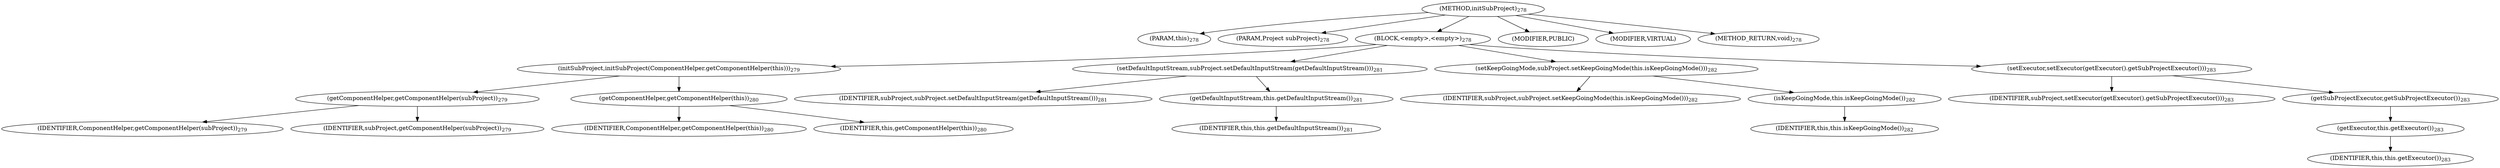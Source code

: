 digraph "initSubProject" {  
"710" [label = <(METHOD,initSubProject)<SUB>278</SUB>> ]
"11" [label = <(PARAM,this)<SUB>278</SUB>> ]
"711" [label = <(PARAM,Project subProject)<SUB>278</SUB>> ]
"712" [label = <(BLOCK,&lt;empty&gt;,&lt;empty&gt;)<SUB>278</SUB>> ]
"713" [label = <(initSubProject,initSubProject(ComponentHelper.getComponentHelper(this)))<SUB>279</SUB>> ]
"714" [label = <(getComponentHelper,getComponentHelper(subProject))<SUB>279</SUB>> ]
"715" [label = <(IDENTIFIER,ComponentHelper,getComponentHelper(subProject))<SUB>279</SUB>> ]
"716" [label = <(IDENTIFIER,subProject,getComponentHelper(subProject))<SUB>279</SUB>> ]
"717" [label = <(getComponentHelper,getComponentHelper(this))<SUB>280</SUB>> ]
"718" [label = <(IDENTIFIER,ComponentHelper,getComponentHelper(this))<SUB>280</SUB>> ]
"10" [label = <(IDENTIFIER,this,getComponentHelper(this))<SUB>280</SUB>> ]
"719" [label = <(setDefaultInputStream,subProject.setDefaultInputStream(getDefaultInputStream()))<SUB>281</SUB>> ]
"720" [label = <(IDENTIFIER,subProject,subProject.setDefaultInputStream(getDefaultInputStream()))<SUB>281</SUB>> ]
"721" [label = <(getDefaultInputStream,this.getDefaultInputStream())<SUB>281</SUB>> ]
"12" [label = <(IDENTIFIER,this,this.getDefaultInputStream())<SUB>281</SUB>> ]
"722" [label = <(setKeepGoingMode,subProject.setKeepGoingMode(this.isKeepGoingMode()))<SUB>282</SUB>> ]
"723" [label = <(IDENTIFIER,subProject,subProject.setKeepGoingMode(this.isKeepGoingMode()))<SUB>282</SUB>> ]
"724" [label = <(isKeepGoingMode,this.isKeepGoingMode())<SUB>282</SUB>> ]
"13" [label = <(IDENTIFIER,this,this.isKeepGoingMode())<SUB>282</SUB>> ]
"725" [label = <(setExecutor,setExecutor(getExecutor().getSubProjectExecutor()))<SUB>283</SUB>> ]
"726" [label = <(IDENTIFIER,subProject,setExecutor(getExecutor().getSubProjectExecutor()))<SUB>283</SUB>> ]
"727" [label = <(getSubProjectExecutor,getSubProjectExecutor())<SUB>283</SUB>> ]
"728" [label = <(getExecutor,this.getExecutor())<SUB>283</SUB>> ]
"14" [label = <(IDENTIFIER,this,this.getExecutor())<SUB>283</SUB>> ]
"729" [label = <(MODIFIER,PUBLIC)> ]
"730" [label = <(MODIFIER,VIRTUAL)> ]
"731" [label = <(METHOD_RETURN,void)<SUB>278</SUB>> ]
  "710" -> "11" 
  "710" -> "711" 
  "710" -> "712" 
  "710" -> "729" 
  "710" -> "730" 
  "710" -> "731" 
  "712" -> "713" 
  "712" -> "719" 
  "712" -> "722" 
  "712" -> "725" 
  "713" -> "714" 
  "713" -> "717" 
  "714" -> "715" 
  "714" -> "716" 
  "717" -> "718" 
  "717" -> "10" 
  "719" -> "720" 
  "719" -> "721" 
  "721" -> "12" 
  "722" -> "723" 
  "722" -> "724" 
  "724" -> "13" 
  "725" -> "726" 
  "725" -> "727" 
  "727" -> "728" 
  "728" -> "14" 
}
